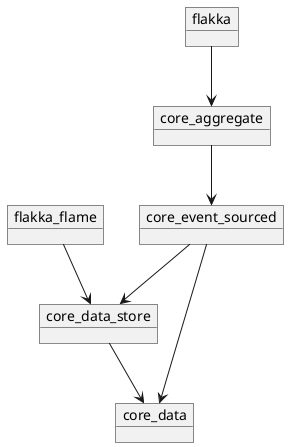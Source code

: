 @startuml
object flakka
object flakka_flame
object core_aggregate
object core_event_sourced
object core_data_store
flakka_flame --> core_data_store
flakka --> core_aggregate
object core_data

core_data_store --> core_data
core_event_sourced --> core_data_store
core_event_sourced --> core_data
core_aggregate --> core_event_sourced
@enduml
